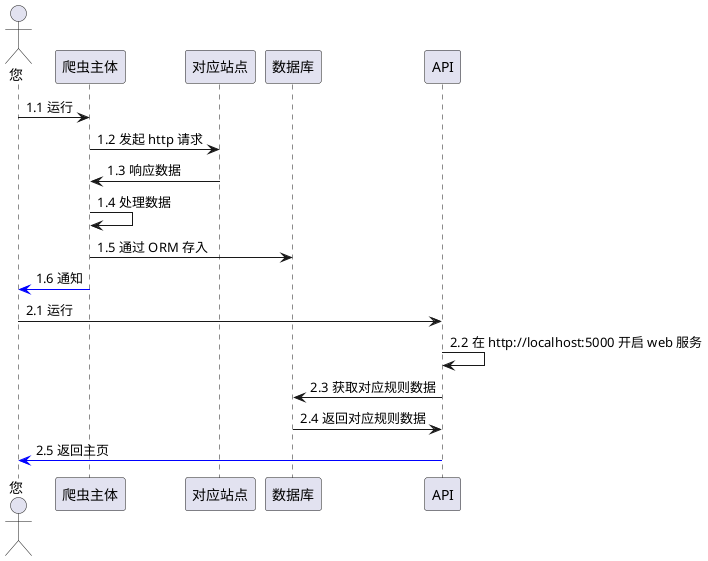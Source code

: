 @startuml sequence_diagram
actor 您
您 -> 爬虫主体 : 1.1 运行
爬虫主体 -> 对应站点 : 1.2 发起 http 请求
对应站点 -> 爬虫主体 : 1.3 响应数据
爬虫主体 -> 爬虫主体 : 1.4 处理数据
爬虫主体 -> 数据库 : 1.5 通过 ORM 存入
爬虫主体 [#0000FF]-> 您 : 1.6 通知
您 -> API : 2.1 运行
API -> API : 2.2 在 http://localhost:5000 开启 web 服务
API -> 数据库 : 2.3 获取对应规则数据
数据库 -> API : 2.4 返回对应规则数据
API [#0000FF]-> 您 : 2.5 返回主页
@enduml